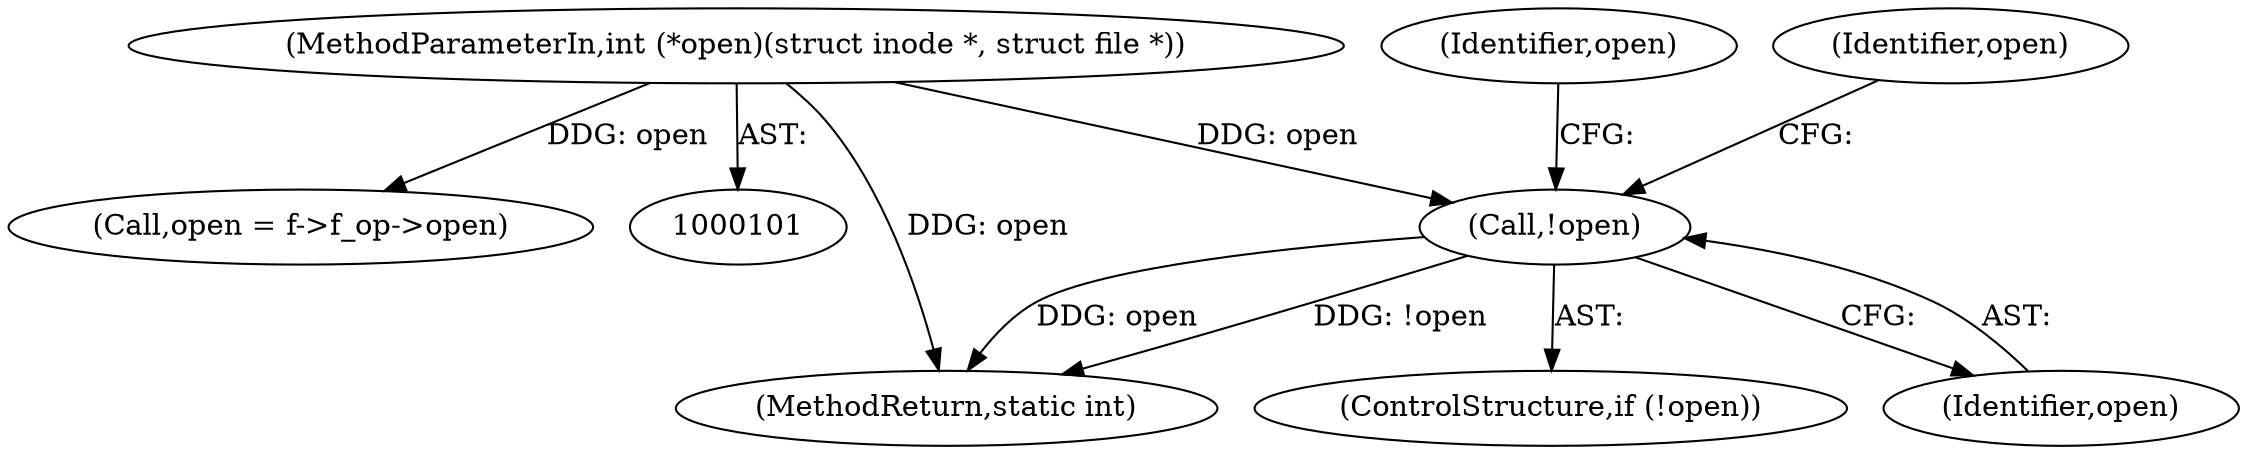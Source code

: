 digraph "0_linux_eee5cc2702929fd41cce28058dc6d6717f723f87_9@API" {
"1000248" [label="(Call,!open)"];
"1000103" [label="(MethodParameterIn,int (*open)(struct inode *, struct file *))"];
"1000251" [label="(Identifier,open)"];
"1000364" [label="(MethodReturn,static int)"];
"1000247" [label="(ControlStructure,if (!open))"];
"1000258" [label="(Identifier,open)"];
"1000103" [label="(MethodParameterIn,int (*open)(struct inode *, struct file *))"];
"1000249" [label="(Identifier,open)"];
"1000250" [label="(Call,open = f->f_op->open)"];
"1000248" [label="(Call,!open)"];
"1000248" -> "1000247"  [label="AST: "];
"1000248" -> "1000249"  [label="CFG: "];
"1000249" -> "1000248"  [label="AST: "];
"1000251" -> "1000248"  [label="CFG: "];
"1000258" -> "1000248"  [label="CFG: "];
"1000248" -> "1000364"  [label="DDG: !open"];
"1000248" -> "1000364"  [label="DDG: open"];
"1000103" -> "1000248"  [label="DDG: open"];
"1000103" -> "1000101"  [label="AST: "];
"1000103" -> "1000364"  [label="DDG: open"];
"1000103" -> "1000250"  [label="DDG: open"];
}
